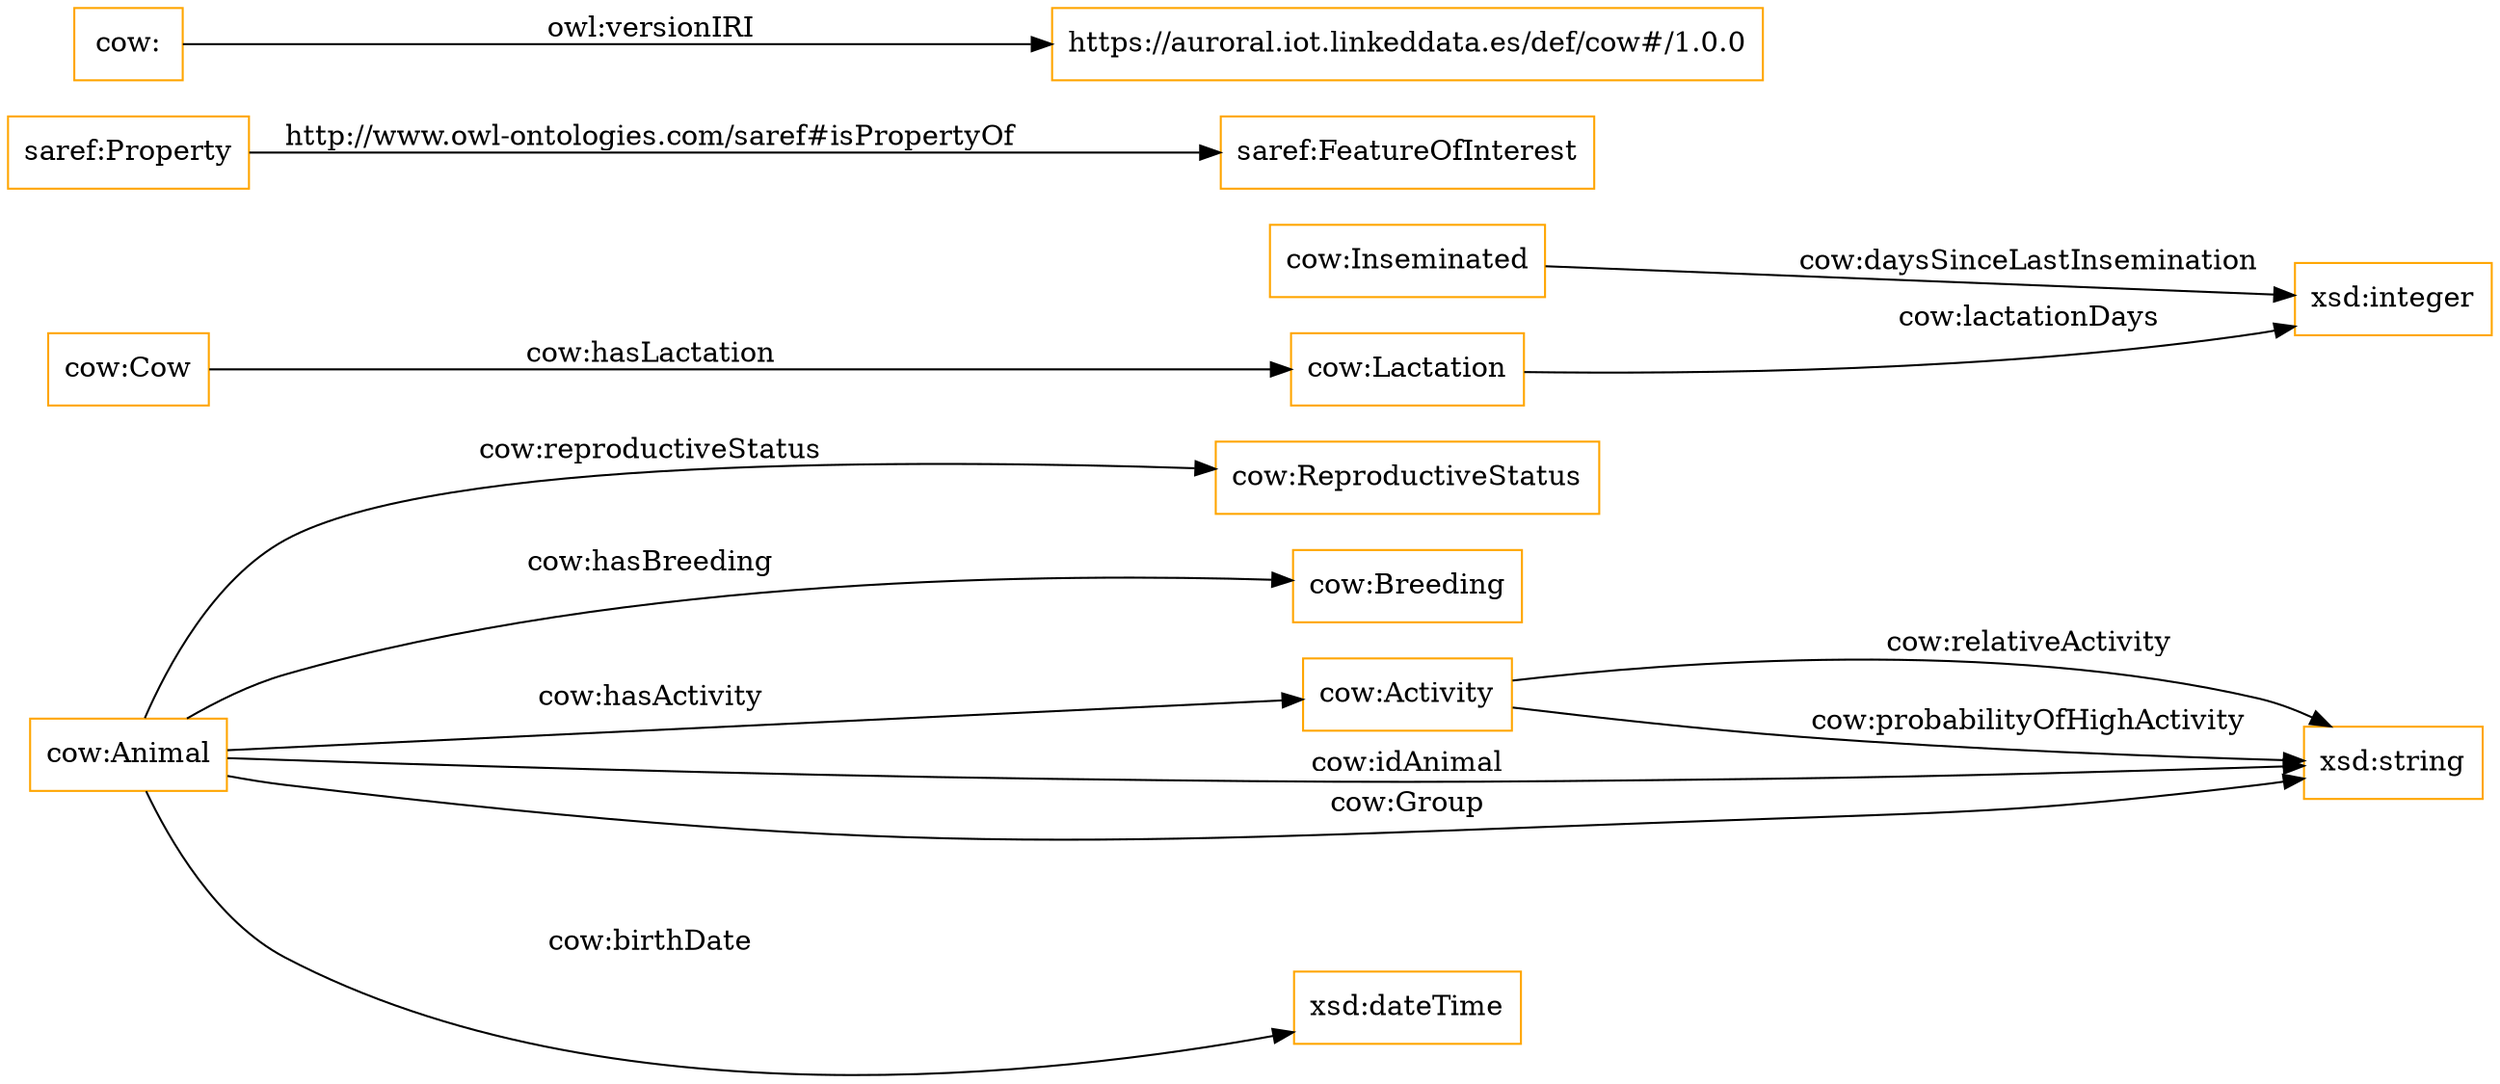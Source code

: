 digraph ar2dtool_diagram { 
rankdir=LR;
size="1501"
node [shape = rectangle, color="orange"]; "cow:ReproductiveStatus" "cow:Lactation" "saref:Property" "saref:FeatureOfInterest" "cow:Cow" "cow:Animal" "cow:Breeding" "cow:Activity" "cow:Inseminated" ; /*classes style*/
	"cow:" -> "https://auroral.iot.linkeddata.es/def/cow#/1.0.0" [ label = "owl:versionIRI" ];
	"cow:Animal" -> "xsd:string" [ label = "cow:idAnimal" ];
	"cow:Animal" -> "xsd:string" [ label = "cow:Group" ];
	"cow:Animal" -> "cow:Breeding" [ label = "cow:hasBreeding" ];
	"cow:Animal" -> "xsd:dateTime" [ label = "cow:birthDate" ];
	"cow:Activity" -> "xsd:string" [ label = "cow:relativeActivity" ];
	"saref:Property" -> "saref:FeatureOfInterest" [ label = "http://www.owl-ontologies.com/saref#isPropertyOf" ];
	"cow:Activity" -> "xsd:string" [ label = "cow:probabilityOfHighActivity" ];
	"cow:Animal" -> "cow:Activity" [ label = "cow:hasActivity" ];
	"cow:Lactation" -> "xsd:integer" [ label = "cow:lactationDays" ];
	"cow:Cow" -> "cow:Lactation" [ label = "cow:hasLactation" ];
	"cow:Animal" -> "cow:ReproductiveStatus" [ label = "cow:reproductiveStatus" ];
	"cow:Inseminated" -> "xsd:integer" [ label = "cow:daysSinceLastInsemination" ];

}
